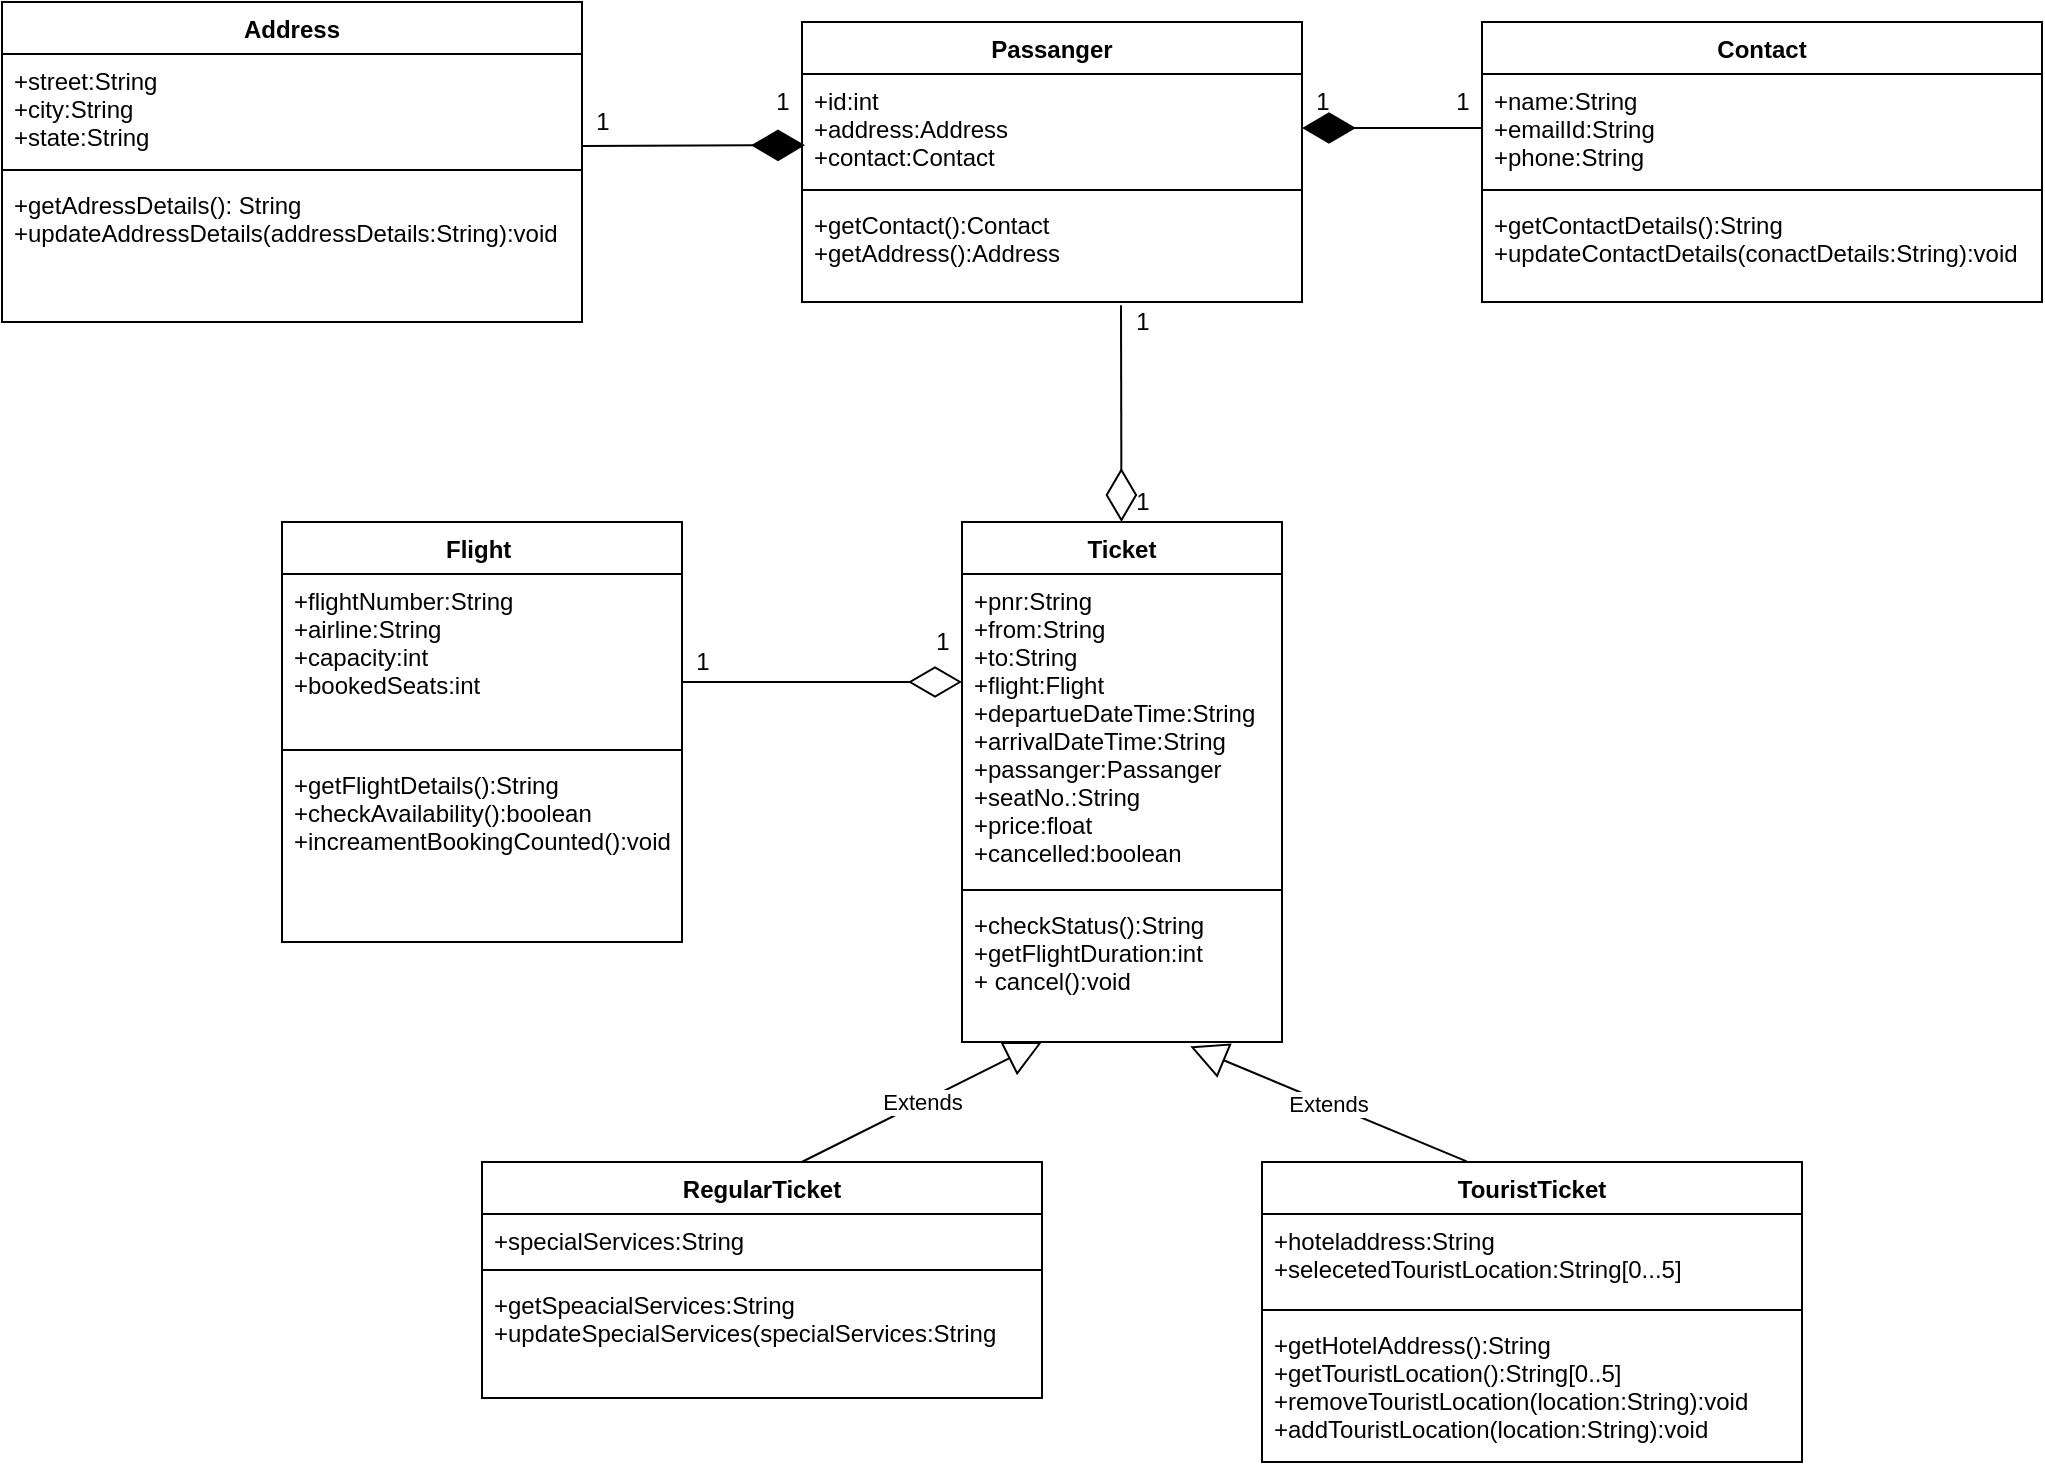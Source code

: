 <mxfile version="15.2.7" type="device"><diagram id="4NBTSg8TCGalVpND1AzB" name="Page-1"><mxGraphModel dx="1024" dy="1692" grid="1" gridSize="10" guides="1" tooltips="1" connect="1" arrows="1" fold="1" page="1" pageScale="1" pageWidth="850" pageHeight="1100" math="0" shadow="0"><root><mxCell id="0"/><mxCell id="1" parent="0"/><mxCell id="T-7UsacTr6CzmPxu3SDx-1" value="Address" style="swimlane;fontStyle=1;align=center;verticalAlign=top;childLayout=stackLayout;horizontal=1;startSize=26;horizontalStack=0;resizeParent=1;resizeParentMax=0;resizeLast=0;collapsible=1;marginBottom=0;" vertex="1" parent="1"><mxGeometry y="-640" width="290" height="160" as="geometry"/></mxCell><mxCell id="T-7UsacTr6CzmPxu3SDx-2" value="+street:String&#10;+city:String&#10;+state:String" style="text;strokeColor=none;fillColor=none;align=left;verticalAlign=top;spacingLeft=4;spacingRight=4;overflow=hidden;rotatable=0;points=[[0,0.5],[1,0.5]];portConstraint=eastwest;" vertex="1" parent="T-7UsacTr6CzmPxu3SDx-1"><mxGeometry y="26" width="290" height="54" as="geometry"/></mxCell><mxCell id="T-7UsacTr6CzmPxu3SDx-3" value="" style="line;strokeWidth=1;fillColor=none;align=left;verticalAlign=middle;spacingTop=-1;spacingLeft=3;spacingRight=3;rotatable=0;labelPosition=right;points=[];portConstraint=eastwest;" vertex="1" parent="T-7UsacTr6CzmPxu3SDx-1"><mxGeometry y="80" width="290" height="8" as="geometry"/></mxCell><mxCell id="T-7UsacTr6CzmPxu3SDx-4" value="+getAdressDetails(): String&#10;+updateAddressDetails(addressDetails:String):void" style="text;strokeColor=none;fillColor=none;align=left;verticalAlign=top;spacingLeft=4;spacingRight=4;overflow=hidden;rotatable=0;points=[[0,0.5],[1,0.5]];portConstraint=eastwest;" vertex="1" parent="T-7UsacTr6CzmPxu3SDx-1"><mxGeometry y="88" width="290" height="72" as="geometry"/></mxCell><mxCell id="T-7UsacTr6CzmPxu3SDx-5" value="Passanger" style="swimlane;fontStyle=1;align=center;verticalAlign=top;childLayout=stackLayout;horizontal=1;startSize=26;horizontalStack=0;resizeParent=1;resizeParentMax=0;resizeLast=0;collapsible=1;marginBottom=0;" vertex="1" parent="1"><mxGeometry x="400" y="-630" width="250" height="140" as="geometry"/></mxCell><mxCell id="T-7UsacTr6CzmPxu3SDx-6" value="+id:int&#10;+address:Address&#10;+contact:Contact" style="text;strokeColor=none;fillColor=none;align=left;verticalAlign=top;spacingLeft=4;spacingRight=4;overflow=hidden;rotatable=0;points=[[0,0.5],[1,0.5]];portConstraint=eastwest;" vertex="1" parent="T-7UsacTr6CzmPxu3SDx-5"><mxGeometry y="26" width="250" height="54" as="geometry"/></mxCell><mxCell id="T-7UsacTr6CzmPxu3SDx-7" value="" style="line;strokeWidth=1;fillColor=none;align=left;verticalAlign=middle;spacingTop=-1;spacingLeft=3;spacingRight=3;rotatable=0;labelPosition=right;points=[];portConstraint=eastwest;" vertex="1" parent="T-7UsacTr6CzmPxu3SDx-5"><mxGeometry y="80" width="250" height="8" as="geometry"/></mxCell><mxCell id="T-7UsacTr6CzmPxu3SDx-8" value="+getContact():Contact&#10;+getAddress():Address" style="text;strokeColor=none;fillColor=none;align=left;verticalAlign=top;spacingLeft=4;spacingRight=4;overflow=hidden;rotatable=0;points=[[0,0.5],[1,0.5]];portConstraint=eastwest;" vertex="1" parent="T-7UsacTr6CzmPxu3SDx-5"><mxGeometry y="88" width="250" height="52" as="geometry"/></mxCell><mxCell id="Gljt2sA_h2KXvm4TsDxS-6" value="Ticket" style="swimlane;fontStyle=1;align=center;verticalAlign=top;childLayout=stackLayout;horizontal=1;startSize=26;horizontalStack=0;resizeParent=1;resizeParentMax=0;resizeLast=0;collapsible=1;marginBottom=0;" vertex="1" parent="1"><mxGeometry x="480" y="-380" width="160" height="260" as="geometry"/></mxCell><mxCell id="Gljt2sA_h2KXvm4TsDxS-7" value="+pnr:String&#10;+from:String&#10;+to:String&#10;+flight:Flight&#10;+departueDateTime:String&#10;+arrivalDateTime:String&#10;+passanger:Passanger&#10;+seatNo.:String&#10;+price:float&#10;+cancelled:boolean" style="text;strokeColor=none;fillColor=none;align=left;verticalAlign=top;spacingLeft=4;spacingRight=4;overflow=hidden;rotatable=0;points=[[0,0.5],[1,0.5]];portConstraint=eastwest;" vertex="1" parent="Gljt2sA_h2KXvm4TsDxS-6"><mxGeometry y="26" width="160" height="154" as="geometry"/></mxCell><mxCell id="Gljt2sA_h2KXvm4TsDxS-8" value="" style="line;strokeWidth=1;fillColor=none;align=left;verticalAlign=middle;spacingTop=-1;spacingLeft=3;spacingRight=3;rotatable=0;labelPosition=right;points=[];portConstraint=eastwest;" vertex="1" parent="Gljt2sA_h2KXvm4TsDxS-6"><mxGeometry y="180" width="160" height="8" as="geometry"/></mxCell><mxCell id="Gljt2sA_h2KXvm4TsDxS-9" value="+checkStatus():String&#10;+getFlightDuration:int&#10;+ cancel():void" style="text;strokeColor=none;fillColor=none;align=left;verticalAlign=top;spacingLeft=4;spacingRight=4;overflow=hidden;rotatable=0;points=[[0,0.5],[1,0.5]];portConstraint=eastwest;" vertex="1" parent="Gljt2sA_h2KXvm4TsDxS-6"><mxGeometry y="188" width="160" height="72" as="geometry"/></mxCell><mxCell id="Gljt2sA_h2KXvm4TsDxS-10" value="Flight " style="swimlane;fontStyle=1;align=center;verticalAlign=top;childLayout=stackLayout;horizontal=1;startSize=26;horizontalStack=0;resizeParent=1;resizeParentMax=0;resizeLast=0;collapsible=1;marginBottom=0;" vertex="1" parent="1"><mxGeometry x="140" y="-380" width="200" height="210" as="geometry"/></mxCell><mxCell id="Gljt2sA_h2KXvm4TsDxS-11" value="+flightNumber:String&#10;+airline:String&#10;+capacity:int&#10;+bookedSeats:int" style="text;strokeColor=none;fillColor=none;align=left;verticalAlign=top;spacingLeft=4;spacingRight=4;overflow=hidden;rotatable=0;points=[[0,0.5],[1,0.5]];portConstraint=eastwest;" vertex="1" parent="Gljt2sA_h2KXvm4TsDxS-10"><mxGeometry y="26" width="200" height="84" as="geometry"/></mxCell><mxCell id="Gljt2sA_h2KXvm4TsDxS-12" value="" style="line;strokeWidth=1;fillColor=none;align=left;verticalAlign=middle;spacingTop=-1;spacingLeft=3;spacingRight=3;rotatable=0;labelPosition=right;points=[];portConstraint=eastwest;" vertex="1" parent="Gljt2sA_h2KXvm4TsDxS-10"><mxGeometry y="110" width="200" height="8" as="geometry"/></mxCell><mxCell id="Gljt2sA_h2KXvm4TsDxS-13" value="+getFlightDetails():String&#10;+checkAvailability():boolean&#10;+increamentBookingCounted():void" style="text;strokeColor=none;fillColor=none;align=left;verticalAlign=top;spacingLeft=4;spacingRight=4;overflow=hidden;rotatable=0;points=[[0,0.5],[1,0.5]];portConstraint=eastwest;" vertex="1" parent="Gljt2sA_h2KXvm4TsDxS-10"><mxGeometry y="118" width="200" height="92" as="geometry"/></mxCell><mxCell id="Gljt2sA_h2KXvm4TsDxS-14" value="RegularTicket" style="swimlane;fontStyle=1;align=center;verticalAlign=top;childLayout=stackLayout;horizontal=1;startSize=26;horizontalStack=0;resizeParent=1;resizeParentMax=0;resizeLast=0;collapsible=1;marginBottom=0;" vertex="1" parent="1"><mxGeometry x="240" y="-60" width="280" height="118" as="geometry"/></mxCell><mxCell id="Gljt2sA_h2KXvm4TsDxS-15" value="+specialServices:String" style="text;strokeColor=none;fillColor=none;align=left;verticalAlign=top;spacingLeft=4;spacingRight=4;overflow=hidden;rotatable=0;points=[[0,0.5],[1,0.5]];portConstraint=eastwest;" vertex="1" parent="Gljt2sA_h2KXvm4TsDxS-14"><mxGeometry y="26" width="280" height="24" as="geometry"/></mxCell><mxCell id="Gljt2sA_h2KXvm4TsDxS-16" value="" style="line;strokeWidth=1;fillColor=none;align=left;verticalAlign=middle;spacingTop=-1;spacingLeft=3;spacingRight=3;rotatable=0;labelPosition=right;points=[];portConstraint=eastwest;" vertex="1" parent="Gljt2sA_h2KXvm4TsDxS-14"><mxGeometry y="50" width="280" height="8" as="geometry"/></mxCell><mxCell id="Gljt2sA_h2KXvm4TsDxS-17" value="+getSpeacialServices:String&#10;+updateSpecialServices(specialServices:String" style="text;strokeColor=none;fillColor=none;align=left;verticalAlign=top;spacingLeft=4;spacingRight=4;overflow=hidden;rotatable=0;points=[[0,0.5],[1,0.5]];portConstraint=eastwest;" vertex="1" parent="Gljt2sA_h2KXvm4TsDxS-14"><mxGeometry y="58" width="280" height="60" as="geometry"/></mxCell><mxCell id="Gljt2sA_h2KXvm4TsDxS-18" value="Contact" style="swimlane;fontStyle=1;align=center;verticalAlign=top;childLayout=stackLayout;horizontal=1;startSize=26;horizontalStack=0;resizeParent=1;resizeParentMax=0;resizeLast=0;collapsible=1;marginBottom=0;" vertex="1" parent="1"><mxGeometry x="740" y="-630" width="280" height="140" as="geometry"/></mxCell><mxCell id="Gljt2sA_h2KXvm4TsDxS-19" value="+name:String&#10;+emailId:String&#10;+phone:String&#10;&#10;&#10;&#10;&#10;&#10;&#10;&#10;&#10;&#10;&#10;&#10;&#10;&#10;&#10;&#10;&#10;&#10;&#10;&#10;&#10;&#10;&#10;&#10;&#10;&#10;&#10;&#10;&#10;&#10;&#10;&#10;&#10;&#10;&#10;&#10;&#10;&#10;&#10;&#10;&#10;&#10;&#10;" style="text;strokeColor=none;fillColor=none;align=left;verticalAlign=top;spacingLeft=4;spacingRight=4;overflow=hidden;rotatable=0;points=[[0,0.5],[1,0.5]];portConstraint=eastwest;" vertex="1" parent="Gljt2sA_h2KXvm4TsDxS-18"><mxGeometry y="26" width="280" height="54" as="geometry"/></mxCell><mxCell id="Gljt2sA_h2KXvm4TsDxS-20" value="" style="line;strokeWidth=1;fillColor=none;align=left;verticalAlign=middle;spacingTop=-1;spacingLeft=3;spacingRight=3;rotatable=0;labelPosition=right;points=[];portConstraint=eastwest;" vertex="1" parent="Gljt2sA_h2KXvm4TsDxS-18"><mxGeometry y="80" width="280" height="8" as="geometry"/></mxCell><mxCell id="Gljt2sA_h2KXvm4TsDxS-21" value="+getContactDetails():String&#10;+updateContactDetails(conactDetails:String):void" style="text;strokeColor=none;fillColor=none;align=left;verticalAlign=top;spacingLeft=4;spacingRight=4;overflow=hidden;rotatable=0;points=[[0,0.5],[1,0.5]];portConstraint=eastwest;" vertex="1" parent="Gljt2sA_h2KXvm4TsDxS-18"><mxGeometry y="88" width="280" height="52" as="geometry"/></mxCell><mxCell id="Gljt2sA_h2KXvm4TsDxS-22" value="TouristTicket" style="swimlane;fontStyle=1;align=center;verticalAlign=top;childLayout=stackLayout;horizontal=1;startSize=26;horizontalStack=0;resizeParent=1;resizeParentMax=0;resizeLast=0;collapsible=1;marginBottom=0;" vertex="1" parent="1"><mxGeometry x="630" y="-60" width="270" height="150" as="geometry"/></mxCell><mxCell id="Gljt2sA_h2KXvm4TsDxS-23" value="+hoteladdress:String&#10;+selecetedTouristLocation:String[0...5]&#10;" style="text;strokeColor=none;fillColor=none;align=left;verticalAlign=top;spacingLeft=4;spacingRight=4;overflow=hidden;rotatable=0;points=[[0,0.5],[1,0.5]];portConstraint=eastwest;" vertex="1" parent="Gljt2sA_h2KXvm4TsDxS-22"><mxGeometry y="26" width="270" height="44" as="geometry"/></mxCell><mxCell id="Gljt2sA_h2KXvm4TsDxS-24" value="" style="line;strokeWidth=1;fillColor=none;align=left;verticalAlign=middle;spacingTop=-1;spacingLeft=3;spacingRight=3;rotatable=0;labelPosition=right;points=[];portConstraint=eastwest;" vertex="1" parent="Gljt2sA_h2KXvm4TsDxS-22"><mxGeometry y="70" width="270" height="8" as="geometry"/></mxCell><mxCell id="Gljt2sA_h2KXvm4TsDxS-25" value="+getHotelAddress():String&#10;+getTouristLocation():String[0..5]&#10;+removeTouristLocation(location:String):void&#10;+addTouristLocation(location:String):void" style="text;strokeColor=none;fillColor=none;align=left;verticalAlign=top;spacingLeft=4;spacingRight=4;overflow=hidden;rotatable=0;points=[[0,0.5],[1,0.5]];portConstraint=eastwest;" vertex="1" parent="Gljt2sA_h2KXvm4TsDxS-22"><mxGeometry y="78" width="270" height="72" as="geometry"/></mxCell><mxCell id="Gljt2sA_h2KXvm4TsDxS-35" value="" style="endArrow=diamondThin;endFill=0;endSize=24;html=1;" edge="1" parent="1"><mxGeometry width="160" relative="1" as="geometry"><mxPoint x="340" y="-300" as="sourcePoint"/><mxPoint x="480" y="-300" as="targetPoint"/></mxGeometry></mxCell><mxCell id="Gljt2sA_h2KXvm4TsDxS-36" value="1" style="text;html=1;align=center;verticalAlign=middle;resizable=0;points=[];autosize=1;strokeColor=none;fillColor=none;" vertex="1" parent="1"><mxGeometry x="340" y="-320" width="20" height="20" as="geometry"/></mxCell><mxCell id="Gljt2sA_h2KXvm4TsDxS-38" value="1" style="text;html=1;align=center;verticalAlign=middle;resizable=0;points=[];autosize=1;strokeColor=none;fillColor=none;" vertex="1" parent="1"><mxGeometry x="460" y="-330" width="20" height="20" as="geometry"/></mxCell><mxCell id="Gljt2sA_h2KXvm4TsDxS-39" value="" style="endArrow=diamondThin;endFill=0;endSize=24;html=1;exitX=0.638;exitY=1.031;exitDx=0;exitDy=0;exitPerimeter=0;" edge="1" parent="1" source="T-7UsacTr6CzmPxu3SDx-8" target="Gljt2sA_h2KXvm4TsDxS-6"><mxGeometry width="160" relative="1" as="geometry"><mxPoint x="370" y="-530" as="sourcePoint"/><mxPoint x="530" y="-530" as="targetPoint"/></mxGeometry></mxCell><mxCell id="Gljt2sA_h2KXvm4TsDxS-40" value="1" style="text;html=1;align=center;verticalAlign=middle;resizable=0;points=[];autosize=1;strokeColor=none;fillColor=none;rotation=0;" vertex="1" parent="1"><mxGeometry x="560" y="-400" width="20" height="20" as="geometry"/></mxCell><mxCell id="Gljt2sA_h2KXvm4TsDxS-41" value="1" style="text;html=1;align=center;verticalAlign=middle;resizable=0;points=[];autosize=1;strokeColor=none;fillColor=none;" vertex="1" parent="1"><mxGeometry x="560" y="-490" width="20" height="20" as="geometry"/></mxCell><mxCell id="Gljt2sA_h2KXvm4TsDxS-42" value="" style="endArrow=diamondThin;endFill=1;endSize=24;html=1;entryX=0.006;entryY=0.659;entryDx=0;entryDy=0;entryPerimeter=0;" edge="1" parent="1" target="T-7UsacTr6CzmPxu3SDx-6"><mxGeometry width="160" relative="1" as="geometry"><mxPoint x="290" y="-568" as="sourcePoint"/><mxPoint x="400" y="-560" as="targetPoint"/></mxGeometry></mxCell><mxCell id="Gljt2sA_h2KXvm4TsDxS-43" value="" style="endArrow=diamondThin;endFill=1;endSize=24;html=1;entryX=1;entryY=0.5;entryDx=0;entryDy=0;exitX=0;exitY=0.5;exitDx=0;exitDy=0;" edge="1" parent="1" source="Gljt2sA_h2KXvm4TsDxS-19" target="T-7UsacTr6CzmPxu3SDx-6"><mxGeometry width="160" relative="1" as="geometry"><mxPoint x="730" y="-577" as="sourcePoint"/><mxPoint x="690" y="-577" as="targetPoint"/></mxGeometry></mxCell><mxCell id="Gljt2sA_h2KXvm4TsDxS-45" value="1" style="text;html=1;align=center;verticalAlign=middle;resizable=0;points=[];autosize=1;strokeColor=none;fillColor=none;rotation=0;" vertex="1" parent="1"><mxGeometry x="290" y="-590" width="20" height="20" as="geometry"/></mxCell><mxCell id="Gljt2sA_h2KXvm4TsDxS-46" value="1" style="text;html=1;align=center;verticalAlign=middle;resizable=0;points=[];autosize=1;strokeColor=none;fillColor=none;" vertex="1" parent="1"><mxGeometry x="380" y="-600" width="20" height="20" as="geometry"/></mxCell><mxCell id="Gljt2sA_h2KXvm4TsDxS-47" value="1" style="text;html=1;align=center;verticalAlign=middle;resizable=0;points=[];autosize=1;strokeColor=none;fillColor=none;" vertex="1" parent="1"><mxGeometry x="650" y="-600" width="20" height="20" as="geometry"/></mxCell><mxCell id="Gljt2sA_h2KXvm4TsDxS-48" value="1" style="text;html=1;align=center;verticalAlign=middle;resizable=0;points=[];autosize=1;strokeColor=none;fillColor=none;" vertex="1" parent="1"><mxGeometry x="720" y="-600" width="20" height="20" as="geometry"/></mxCell><mxCell id="Gljt2sA_h2KXvm4TsDxS-50" value="Extends" style="endArrow=block;endSize=16;endFill=0;html=1;entryX=0.25;entryY=1;entryDx=0;entryDy=0;exitX=0.571;exitY=0;exitDx=0;exitDy=0;exitPerimeter=0;" edge="1" parent="1" source="Gljt2sA_h2KXvm4TsDxS-14" target="Gljt2sA_h2KXvm4TsDxS-6"><mxGeometry width="160" relative="1" as="geometry"><mxPoint x="370" y="-40" as="sourcePoint"/><mxPoint x="530" y="-40" as="targetPoint"/></mxGeometry></mxCell><mxCell id="Gljt2sA_h2KXvm4TsDxS-51" value="Extends" style="endArrow=block;endSize=16;endFill=0;html=1;exitX=0.379;exitY=-0.002;exitDx=0;exitDy=0;exitPerimeter=0;entryX=0.713;entryY=1.03;entryDx=0;entryDy=0;entryPerimeter=0;" edge="1" parent="1" source="Gljt2sA_h2KXvm4TsDxS-22" target="Gljt2sA_h2KXvm4TsDxS-9"><mxGeometry width="160" relative="1" as="geometry"><mxPoint x="520" y="-110" as="sourcePoint"/><mxPoint x="680" y="-110" as="targetPoint"/></mxGeometry></mxCell></root></mxGraphModel></diagram></mxfile>